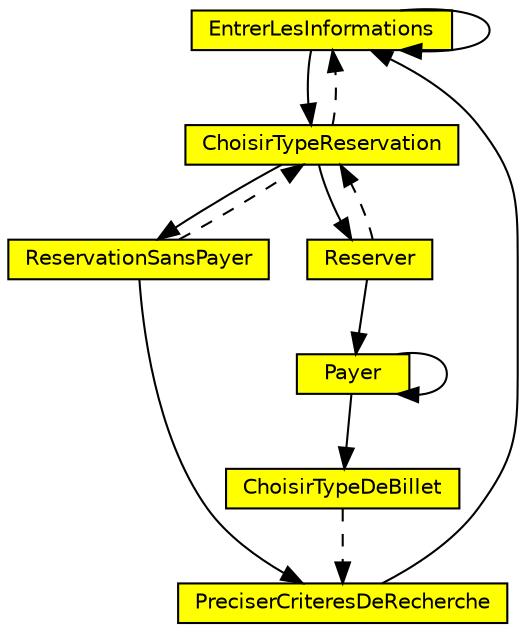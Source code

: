 digraph g {
node[shape=box, height=0.01,  style=filled, fillcolor=yellow, fontname=Helvetica, fontsize=10 ]

EntrerLesInformations -> {
        ChoisirTypeReservation,
        EntrerLesInformations
        }

ChoisirTypeReservation -> {
        ReservationSansPayer,
        Reserver }

ChoisirTypeReservation ->
        EntrerLesInformations
        [style=dashed]

/*
ChoisirTypeReservation -> {
        ReservationSansPayer,
        Reserver,
        EntrerLesInformations
        }
*/

ReservationSansPayer -> {
        PreciserCriteresDeRecherche
        }

ReservationSansPayer ->
        ChoisirTypeReservation
        [style=dashed]

PreciserCriteresDeRecherche -> {
        EntrerLesInformations
        }

Reserver -> {
        Payer
        }

Reserver ->
        ChoisirTypeReservation
        [style=dashed]


Payer -> {
        ChoisirTypeDeBillet,
        Payer
        }

ChoisirTypeDeBillet ->
        PreciserCriteresDeRecherche
        [style=dashed]

/*
PreciserCriteresDeRecherche -> {
        PreciserCriteresDeRecherche
}
*/

}
